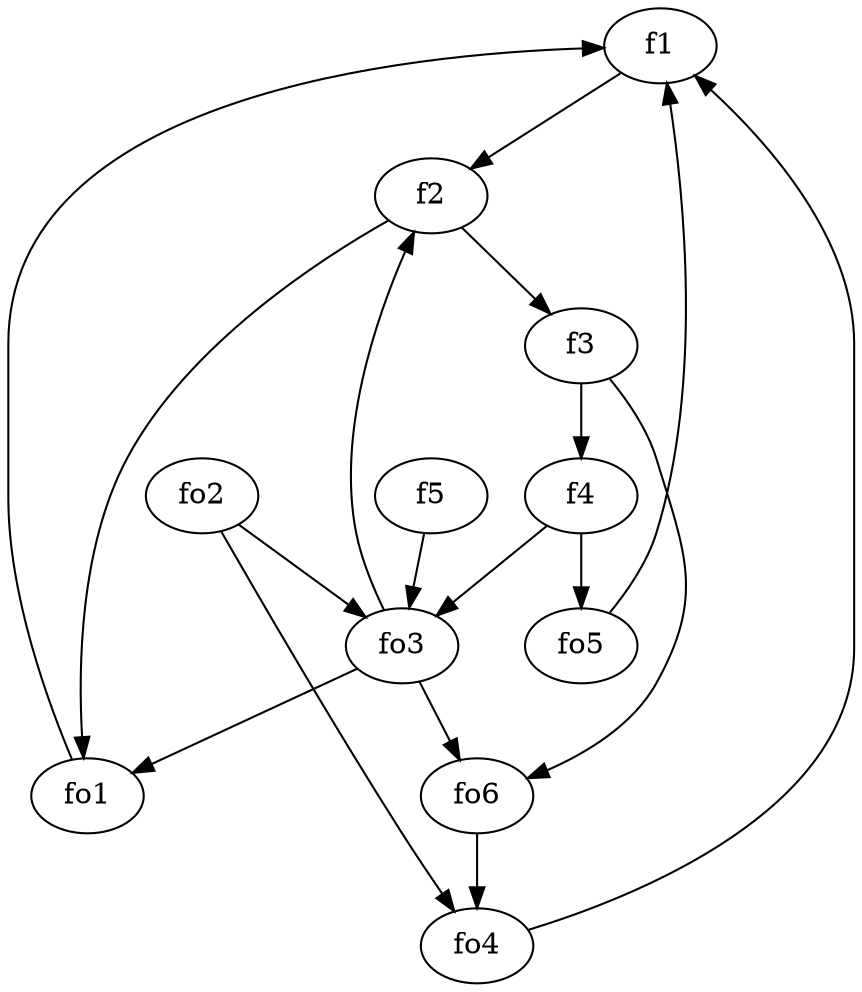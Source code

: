 strict digraph  {
f1;
f2;
f3;
f4;
f5;
fo1;
fo2;
fo3;
fo4;
fo5;
fo6;
f1 -> f2  [weight=2];
f2 -> f3  [weight=2];
f2 -> fo1  [weight=2];
f3 -> fo6  [weight=2];
f3 -> f4  [weight=2];
f4 -> fo3  [weight=2];
f4 -> fo5  [weight=2];
f5 -> fo3  [weight=2];
fo1 -> f1  [weight=2];
fo2 -> fo4  [weight=2];
fo2 -> fo3  [weight=2];
fo3 -> fo6  [weight=2];
fo3 -> fo1  [weight=2];
fo3 -> f2  [weight=2];
fo4 -> f1  [weight=2];
fo5 -> f1  [weight=2];
fo6 -> fo4  [weight=2];
}
